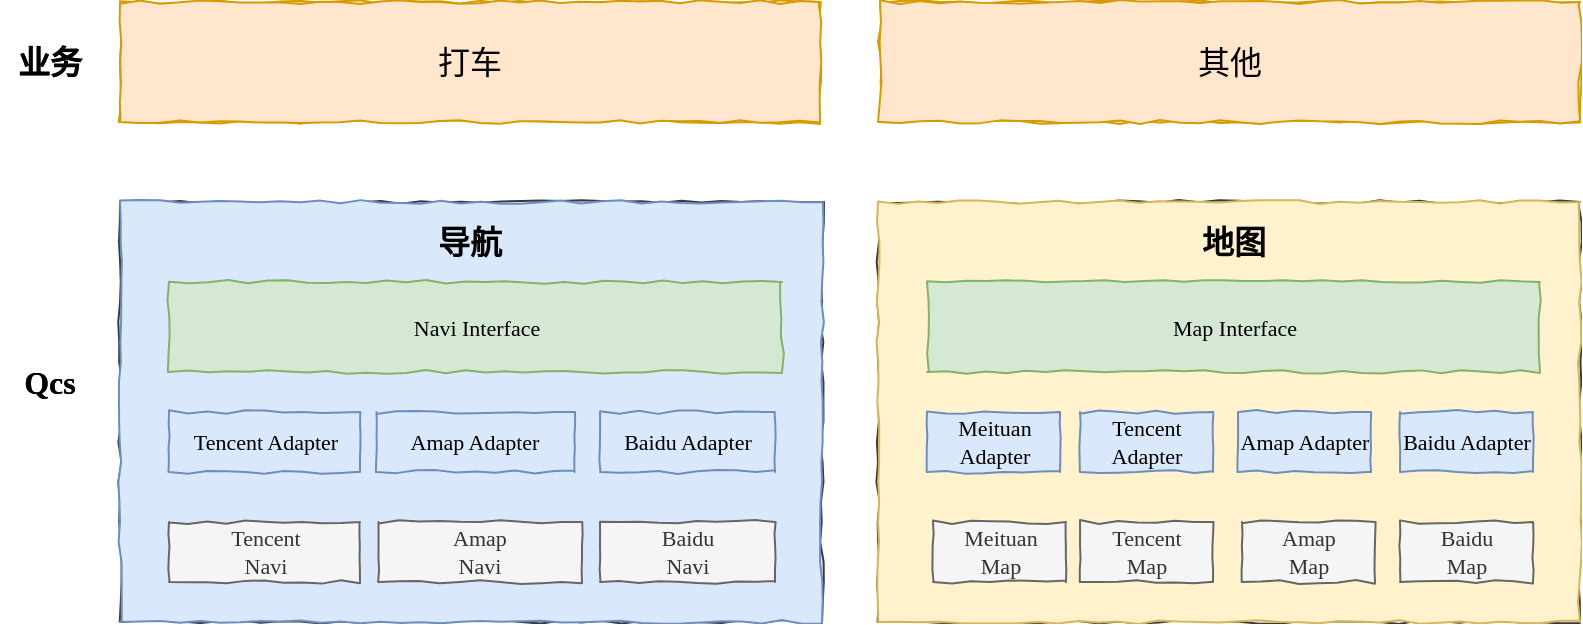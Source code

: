 <mxfile version="14.7.7" type="github">
  <diagram id="Is7nYFCBdMyNHaLq8IZW" name="第 1 页">
    <mxGraphModel dx="946" dy="646" grid="1" gridSize="10" guides="1" tooltips="1" connect="1" arrows="1" fold="1" page="1" pageScale="1" pageWidth="827" pageHeight="1169" math="0" shadow="0">
      <root>
        <mxCell id="0" />
        <mxCell id="1" parent="0" />
        <mxCell id="1ueHQHKciYsmYRuD5N_B-18" value="" style="rounded=0;whiteSpace=wrap;html=1;comic=1;fontFamily=Comic Sans MS;fontSize=16;fillColor=#eeeeee;strokeColor=#36393d;" parent="1" vertex="1">
          <mxGeometry x="459" y="250" width="351" height="210" as="geometry" />
        </mxCell>
        <mxCell id="1ueHQHKciYsmYRuD5N_B-23" value="Meituan Adapter" style="rounded=0;whiteSpace=wrap;html=1;comic=1;fillColor=#dae8fc;strokeColor=#6c8ebf;fontSize=11;fontFamily=Comic Sans MS;" parent="1" vertex="1">
          <mxGeometry x="483.5" y="355" width="66.5" height="30" as="geometry" />
        </mxCell>
        <mxCell id="1ueHQHKciYsmYRuD5N_B-29" value="Map Interface" style="rounded=0;whiteSpace=wrap;html=1;comic=1;fillColor=#d5e8d4;strokeColor=#82b366;fontSize=11;fontFamily=Comic Sans MS;" parent="1" vertex="1">
          <mxGeometry x="483.5" y="290" width="306.5" height="45" as="geometry" />
        </mxCell>
        <mxCell id="1ueHQHKciYsmYRuD5N_B-31" value="打车" style="rounded=0;whiteSpace=wrap;html=1;comic=1;fillColor=#ffe6cc;strokeColor=#d79b00;fontSize=16;fontFamily=Comic Sans MS;" parent="1" vertex="1">
          <mxGeometry x="80" y="150" width="350" height="60" as="geometry" />
        </mxCell>
        <mxCell id="1ueHQHKciYsmYRuD5N_B-32" value="业务" style="text;html=1;strokeColor=none;fillColor=none;align=center;verticalAlign=middle;whiteSpace=wrap;rounded=0;comic=1;fontFamily=Comic Sans MS;fontSize=16;fontStyle=1" parent="1" vertex="1">
          <mxGeometry x="20" y="170" width="50" height="20" as="geometry" />
        </mxCell>
        <mxCell id="1ueHQHKciYsmYRuD5N_B-33" value="其他" style="rounded=0;whiteSpace=wrap;html=1;comic=1;fillColor=#ffe6cc;strokeColor=#d79b00;fontSize=16;fontFamily=Comic Sans MS;" parent="1" vertex="1">
          <mxGeometry x="460" y="150" width="350" height="60" as="geometry" />
        </mxCell>
        <mxCell id="1ueHQHKciYsmYRuD5N_B-34" value="Qcs" style="text;html=1;strokeColor=none;fillColor=none;align=center;verticalAlign=middle;whiteSpace=wrap;rounded=0;comic=1;fontFamily=Comic Sans MS;fontSize=16;fontStyle=1" parent="1" vertex="1">
          <mxGeometry x="20" y="330" width="50" height="20" as="geometry" />
        </mxCell>
        <mxCell id="KlWJ0E5zpvOS__4lGVaB-1" value="地图" style="text;html=1;strokeColor=none;fillColor=none;align=center;verticalAlign=middle;whiteSpace=wrap;rounded=0;comic=1;fontFamily=Comic Sans MS;fontSize=16;fontStyle=1" parent="1" vertex="1">
          <mxGeometry x="611.75" y="260" width="50" height="20" as="geometry" />
        </mxCell>
        <mxCell id="KlWJ0E5zpvOS__4lGVaB-6" value="Tencent Adapter" style="rounded=0;whiteSpace=wrap;html=1;comic=1;fillColor=#dae8fc;strokeColor=#6c8ebf;fontSize=11;fontFamily=Comic Sans MS;" parent="1" vertex="1">
          <mxGeometry x="560" y="355" width="66.5" height="30" as="geometry" />
        </mxCell>
        <mxCell id="KlWJ0E5zpvOS__4lGVaB-7" value="Amap Adapter" style="rounded=0;whiteSpace=wrap;html=1;comic=1;fillColor=#dae8fc;strokeColor=#6c8ebf;fontSize=11;fontFamily=Comic Sans MS;" parent="1" vertex="1">
          <mxGeometry x="639" y="355" width="66.5" height="30" as="geometry" />
        </mxCell>
        <mxCell id="KlWJ0E5zpvOS__4lGVaB-8" value="Baidu Adapter" style="rounded=0;whiteSpace=wrap;html=1;comic=1;fillColor=#dae8fc;strokeColor=#6c8ebf;fontSize=11;fontFamily=Comic Sans MS;" parent="1" vertex="1">
          <mxGeometry x="720" y="355" width="66.5" height="30" as="geometry" />
        </mxCell>
        <mxCell id="KlWJ0E5zpvOS__4lGVaB-9" value="Meituan&lt;br&gt;Map" style="rounded=0;whiteSpace=wrap;html=1;comic=1;fillColor=#f5f5f5;strokeColor=#666666;fontSize=11;fontFamily=Comic Sans MS;fontColor=#333333;" parent="1" vertex="1">
          <mxGeometry x="486.5" y="410" width="66.5" height="30" as="geometry" />
        </mxCell>
        <mxCell id="KlWJ0E5zpvOS__4lGVaB-10" value="Tencent&lt;br&gt;Map" style="rounded=0;whiteSpace=wrap;html=1;comic=1;fillColor=#f5f5f5;strokeColor=#666666;fontSize=11;fontFamily=Comic Sans MS;fontColor=#333333;" parent="1" vertex="1">
          <mxGeometry x="560" y="410" width="66.5" height="30" as="geometry" />
        </mxCell>
        <mxCell id="KlWJ0E5zpvOS__4lGVaB-11" value="Amap&lt;br&gt;Map" style="rounded=0;whiteSpace=wrap;html=1;comic=1;fillColor=#f5f5f5;strokeColor=#666666;fontSize=11;fontFamily=Comic Sans MS;fontColor=#333333;" parent="1" vertex="1">
          <mxGeometry x="641" y="410" width="66.5" height="30" as="geometry" />
        </mxCell>
        <mxCell id="KlWJ0E5zpvOS__4lGVaB-12" value="Baidu&lt;br&gt;Map" style="rounded=0;whiteSpace=wrap;html=1;comic=1;fillColor=#f5f5f5;strokeColor=#666666;fontSize=11;fontFamily=Comic Sans MS;fontColor=#333333;" parent="1" vertex="1">
          <mxGeometry x="720" y="410" width="66.5" height="30" as="geometry" />
        </mxCell>
        <mxCell id="KlWJ0E5zpvOS__4lGVaB-13" value="" style="rounded=0;whiteSpace=wrap;html=1;comic=1;fontFamily=Comic Sans MS;fontSize=16;fillColor=#eeeeee;strokeColor=#36393d;" parent="1" vertex="1">
          <mxGeometry x="80" y="250" width="351" height="210" as="geometry" />
        </mxCell>
        <mxCell id="KlWJ0E5zpvOS__4lGVaB-15" value="Navi Interface" style="rounded=0;whiteSpace=wrap;html=1;comic=1;fillColor=#d5e8d4;strokeColor=#82b366;fontSize=11;fontFamily=Comic Sans MS;" parent="1" vertex="1">
          <mxGeometry x="104.5" y="290" width="306.5" height="45" as="geometry" />
        </mxCell>
        <mxCell id="KlWJ0E5zpvOS__4lGVaB-16" value="Tencent Adapter" style="rounded=0;whiteSpace=wrap;html=1;comic=1;fillColor=#dae8fc;strokeColor=#6c8ebf;fontSize=11;fontFamily=Comic Sans MS;" parent="1" vertex="1">
          <mxGeometry x="104.5" y="355" width="95.5" height="30" as="geometry" />
        </mxCell>
        <mxCell id="KlWJ0E5zpvOS__4lGVaB-17" value="Amap Adapter" style="rounded=0;whiteSpace=wrap;html=1;comic=1;fillColor=#dae8fc;strokeColor=#6c8ebf;fontSize=11;fontFamily=Comic Sans MS;" parent="1" vertex="1">
          <mxGeometry x="208.25" y="355" width="99" height="30" as="geometry" />
        </mxCell>
        <mxCell id="KlWJ0E5zpvOS__4lGVaB-18" value="Baidu Adapter" style="rounded=0;whiteSpace=wrap;html=1;comic=1;fillColor=#dae8fc;strokeColor=#6c8ebf;fontSize=11;fontFamily=Comic Sans MS;" parent="1" vertex="1">
          <mxGeometry x="320" y="355" width="87.5" height="30" as="geometry" />
        </mxCell>
        <mxCell id="KlWJ0E5zpvOS__4lGVaB-20" value="Tencent&lt;br&gt;Navi" style="rounded=0;whiteSpace=wrap;html=1;comic=1;fillColor=#f5f5f5;strokeColor=#666666;fontSize=11;fontFamily=Comic Sans MS;fontColor=#333333;" parent="1" vertex="1">
          <mxGeometry x="104.5" y="410" width="95.5" height="30" as="geometry" />
        </mxCell>
        <mxCell id="KlWJ0E5zpvOS__4lGVaB-21" value="Amap&lt;br&gt;Navi" style="rounded=0;whiteSpace=wrap;html=1;comic=1;fillColor=#f5f5f5;strokeColor=#666666;fontSize=11;fontFamily=Comic Sans MS;fontColor=#333333;" parent="1" vertex="1">
          <mxGeometry x="209.25" y="410" width="101.75" height="30" as="geometry" />
        </mxCell>
        <mxCell id="KlWJ0E5zpvOS__4lGVaB-22" value="Baidu&lt;br&gt;Navi" style="rounded=0;whiteSpace=wrap;html=1;comic=1;fillColor=#f5f5f5;strokeColor=#666666;fontSize=11;fontFamily=Comic Sans MS;fontColor=#333333;" parent="1" vertex="1">
          <mxGeometry x="320" y="410" width="87.5" height="30" as="geometry" />
        </mxCell>
        <mxCell id="KlWJ0E5zpvOS__4lGVaB-24" value="导航" style="text;html=1;strokeColor=none;fillColor=none;align=center;verticalAlign=middle;whiteSpace=wrap;rounded=0;comic=1;fontFamily=Comic Sans MS;fontSize=16;fontStyle=1" parent="1" vertex="1">
          <mxGeometry x="230" y="260" width="50" height="20" as="geometry" />
        </mxCell>
        <mxCell id="07GgqiMLKD5ptPio6yUv-1" value="" style="rounded=0;whiteSpace=wrap;html=1;comic=1;fontFamily=Comic Sans MS;fontSize=16;fillColor=#fff2cc;strokeColor=#d6b656;" vertex="1" parent="1">
          <mxGeometry x="459" y="250" width="351" height="210" as="geometry" />
        </mxCell>
        <mxCell id="07GgqiMLKD5ptPio6yUv-2" value="Meituan Adapter" style="rounded=0;whiteSpace=wrap;html=1;comic=1;fillColor=#dae8fc;strokeColor=#6c8ebf;fontSize=11;fontFamily=Comic Sans MS;" vertex="1" parent="1">
          <mxGeometry x="483.5" y="355" width="66.5" height="30" as="geometry" />
        </mxCell>
        <mxCell id="07GgqiMLKD5ptPio6yUv-3" value="Map Interface" style="rounded=0;whiteSpace=wrap;html=1;comic=1;fillColor=#d5e8d4;strokeColor=#82b366;fontSize=11;fontFamily=Comic Sans MS;" vertex="1" parent="1">
          <mxGeometry x="483.5" y="290" width="306.5" height="45" as="geometry" />
        </mxCell>
        <mxCell id="07GgqiMLKD5ptPio6yUv-4" value="打车" style="rounded=0;whiteSpace=wrap;html=1;comic=1;fillColor=#ffe6cc;strokeColor=#d79b00;fontSize=16;fontFamily=Comic Sans MS;" vertex="1" parent="1">
          <mxGeometry x="80" y="150" width="350" height="60" as="geometry" />
        </mxCell>
        <mxCell id="07GgqiMLKD5ptPio6yUv-5" value="业务" style="text;html=1;strokeColor=none;fillColor=none;align=center;verticalAlign=middle;whiteSpace=wrap;rounded=0;comic=1;fontFamily=Comic Sans MS;fontSize=16;fontStyle=1" vertex="1" parent="1">
          <mxGeometry x="20" y="170" width="50" height="20" as="geometry" />
        </mxCell>
        <mxCell id="07GgqiMLKD5ptPio6yUv-6" value="其他" style="rounded=0;whiteSpace=wrap;html=1;comic=1;fillColor=#ffe6cc;strokeColor=#d79b00;fontSize=16;fontFamily=Comic Sans MS;" vertex="1" parent="1">
          <mxGeometry x="460" y="150" width="350" height="60" as="geometry" />
        </mxCell>
        <mxCell id="07GgqiMLKD5ptPio6yUv-7" value="Qcs" style="text;html=1;strokeColor=none;fillColor=none;align=center;verticalAlign=middle;whiteSpace=wrap;rounded=0;comic=1;fontFamily=Comic Sans MS;fontSize=16;fontStyle=1" vertex="1" parent="1">
          <mxGeometry x="20" y="330" width="50" height="20" as="geometry" />
        </mxCell>
        <mxCell id="07GgqiMLKD5ptPio6yUv-8" value="地图" style="text;html=1;strokeColor=none;fillColor=none;align=center;verticalAlign=middle;whiteSpace=wrap;rounded=0;comic=1;fontFamily=Comic Sans MS;fontSize=16;fontStyle=1" vertex="1" parent="1">
          <mxGeometry x="611.75" y="260" width="50" height="20" as="geometry" />
        </mxCell>
        <mxCell id="07GgqiMLKD5ptPio6yUv-9" value="Tencent Adapter" style="rounded=0;whiteSpace=wrap;html=1;comic=1;fillColor=#dae8fc;strokeColor=#6c8ebf;fontSize=11;fontFamily=Comic Sans MS;" vertex="1" parent="1">
          <mxGeometry x="560" y="355" width="66.5" height="30" as="geometry" />
        </mxCell>
        <mxCell id="07GgqiMLKD5ptPio6yUv-10" value="Amap Adapter" style="rounded=0;whiteSpace=wrap;html=1;comic=1;fillColor=#dae8fc;strokeColor=#6c8ebf;fontSize=11;fontFamily=Comic Sans MS;" vertex="1" parent="1">
          <mxGeometry x="639" y="355" width="66.5" height="30" as="geometry" />
        </mxCell>
        <mxCell id="07GgqiMLKD5ptPio6yUv-11" value="Baidu Adapter" style="rounded=0;whiteSpace=wrap;html=1;comic=1;fillColor=#dae8fc;strokeColor=#6c8ebf;fontSize=11;fontFamily=Comic Sans MS;" vertex="1" parent="1">
          <mxGeometry x="720" y="355" width="66.5" height="30" as="geometry" />
        </mxCell>
        <mxCell id="07GgqiMLKD5ptPio6yUv-12" value="Meituan&lt;br&gt;Map" style="rounded=0;whiteSpace=wrap;html=1;comic=1;fillColor=#f5f5f5;strokeColor=#666666;fontSize=11;fontFamily=Comic Sans MS;fontColor=#333333;" vertex="1" parent="1">
          <mxGeometry x="486.5" y="410" width="66.5" height="30" as="geometry" />
        </mxCell>
        <mxCell id="07GgqiMLKD5ptPio6yUv-13" value="Tencent&lt;br&gt;Map" style="rounded=0;whiteSpace=wrap;html=1;comic=1;fillColor=#f5f5f5;strokeColor=#666666;fontSize=11;fontFamily=Comic Sans MS;fontColor=#333333;" vertex="1" parent="1">
          <mxGeometry x="560" y="410" width="66.5" height="30" as="geometry" />
        </mxCell>
        <mxCell id="07GgqiMLKD5ptPio6yUv-14" value="Amap&lt;br&gt;Map" style="rounded=0;whiteSpace=wrap;html=1;comic=1;fillColor=#f5f5f5;strokeColor=#666666;fontSize=11;fontFamily=Comic Sans MS;fontColor=#333333;" vertex="1" parent="1">
          <mxGeometry x="641" y="410" width="66.5" height="30" as="geometry" />
        </mxCell>
        <mxCell id="07GgqiMLKD5ptPio6yUv-15" value="Baidu&lt;br&gt;Map" style="rounded=0;whiteSpace=wrap;html=1;comic=1;fillColor=#f5f5f5;strokeColor=#666666;fontSize=11;fontFamily=Comic Sans MS;fontColor=#333333;" vertex="1" parent="1">
          <mxGeometry x="720" y="410" width="66.5" height="30" as="geometry" />
        </mxCell>
        <mxCell id="07GgqiMLKD5ptPio6yUv-16" value="" style="rounded=0;whiteSpace=wrap;html=1;comic=1;fontFamily=Comic Sans MS;fontSize=16;fillColor=#dae8fc;strokeColor=#6c8ebf;" vertex="1" parent="1">
          <mxGeometry x="80" y="250" width="351" height="210" as="geometry" />
        </mxCell>
        <mxCell id="07GgqiMLKD5ptPio6yUv-17" value="Navi Interface" style="rounded=0;whiteSpace=wrap;html=1;comic=1;fillColor=#d5e8d4;strokeColor=#82b366;fontSize=11;fontFamily=Comic Sans MS;" vertex="1" parent="1">
          <mxGeometry x="104.5" y="290" width="306.5" height="45" as="geometry" />
        </mxCell>
        <mxCell id="07GgqiMLKD5ptPio6yUv-18" value="Tencent Adapter" style="rounded=0;whiteSpace=wrap;html=1;comic=1;fillColor=#dae8fc;strokeColor=#6c8ebf;fontSize=11;fontFamily=Comic Sans MS;" vertex="1" parent="1">
          <mxGeometry x="104.5" y="355" width="95.5" height="30" as="geometry" />
        </mxCell>
        <mxCell id="07GgqiMLKD5ptPio6yUv-19" value="Amap Adapter" style="rounded=0;whiteSpace=wrap;html=1;comic=1;fillColor=#dae8fc;strokeColor=#6c8ebf;fontSize=11;fontFamily=Comic Sans MS;" vertex="1" parent="1">
          <mxGeometry x="208.25" y="355" width="99" height="30" as="geometry" />
        </mxCell>
        <mxCell id="07GgqiMLKD5ptPio6yUv-20" value="Baidu Adapter" style="rounded=0;whiteSpace=wrap;html=1;comic=1;fillColor=#dae8fc;strokeColor=#6c8ebf;fontSize=11;fontFamily=Comic Sans MS;" vertex="1" parent="1">
          <mxGeometry x="320" y="355" width="87.5" height="30" as="geometry" />
        </mxCell>
        <mxCell id="07GgqiMLKD5ptPio6yUv-21" value="Tencent&lt;br&gt;Navi" style="rounded=0;whiteSpace=wrap;html=1;comic=1;fillColor=#f5f5f5;strokeColor=#666666;fontSize=11;fontFamily=Comic Sans MS;fontColor=#333333;" vertex="1" parent="1">
          <mxGeometry x="104.5" y="410" width="95.5" height="30" as="geometry" />
        </mxCell>
        <mxCell id="07GgqiMLKD5ptPio6yUv-22" value="Amap&lt;br&gt;Navi" style="rounded=0;whiteSpace=wrap;html=1;comic=1;fillColor=#f5f5f5;strokeColor=#666666;fontSize=11;fontFamily=Comic Sans MS;fontColor=#333333;" vertex="1" parent="1">
          <mxGeometry x="209.25" y="410" width="101.75" height="30" as="geometry" />
        </mxCell>
        <mxCell id="07GgqiMLKD5ptPio6yUv-23" value="Baidu&lt;br&gt;Navi" style="rounded=0;whiteSpace=wrap;html=1;comic=1;fillColor=#f5f5f5;strokeColor=#666666;fontSize=11;fontFamily=Comic Sans MS;fontColor=#333333;" vertex="1" parent="1">
          <mxGeometry x="320" y="410" width="87.5" height="30" as="geometry" />
        </mxCell>
        <mxCell id="07GgqiMLKD5ptPio6yUv-24" value="导航" style="text;html=1;strokeColor=none;fillColor=none;align=center;verticalAlign=middle;whiteSpace=wrap;rounded=0;comic=1;fontFamily=Comic Sans MS;fontSize=16;fontStyle=1" vertex="1" parent="1">
          <mxGeometry x="230" y="260" width="50" height="20" as="geometry" />
        </mxCell>
      </root>
    </mxGraphModel>
  </diagram>
</mxfile>
